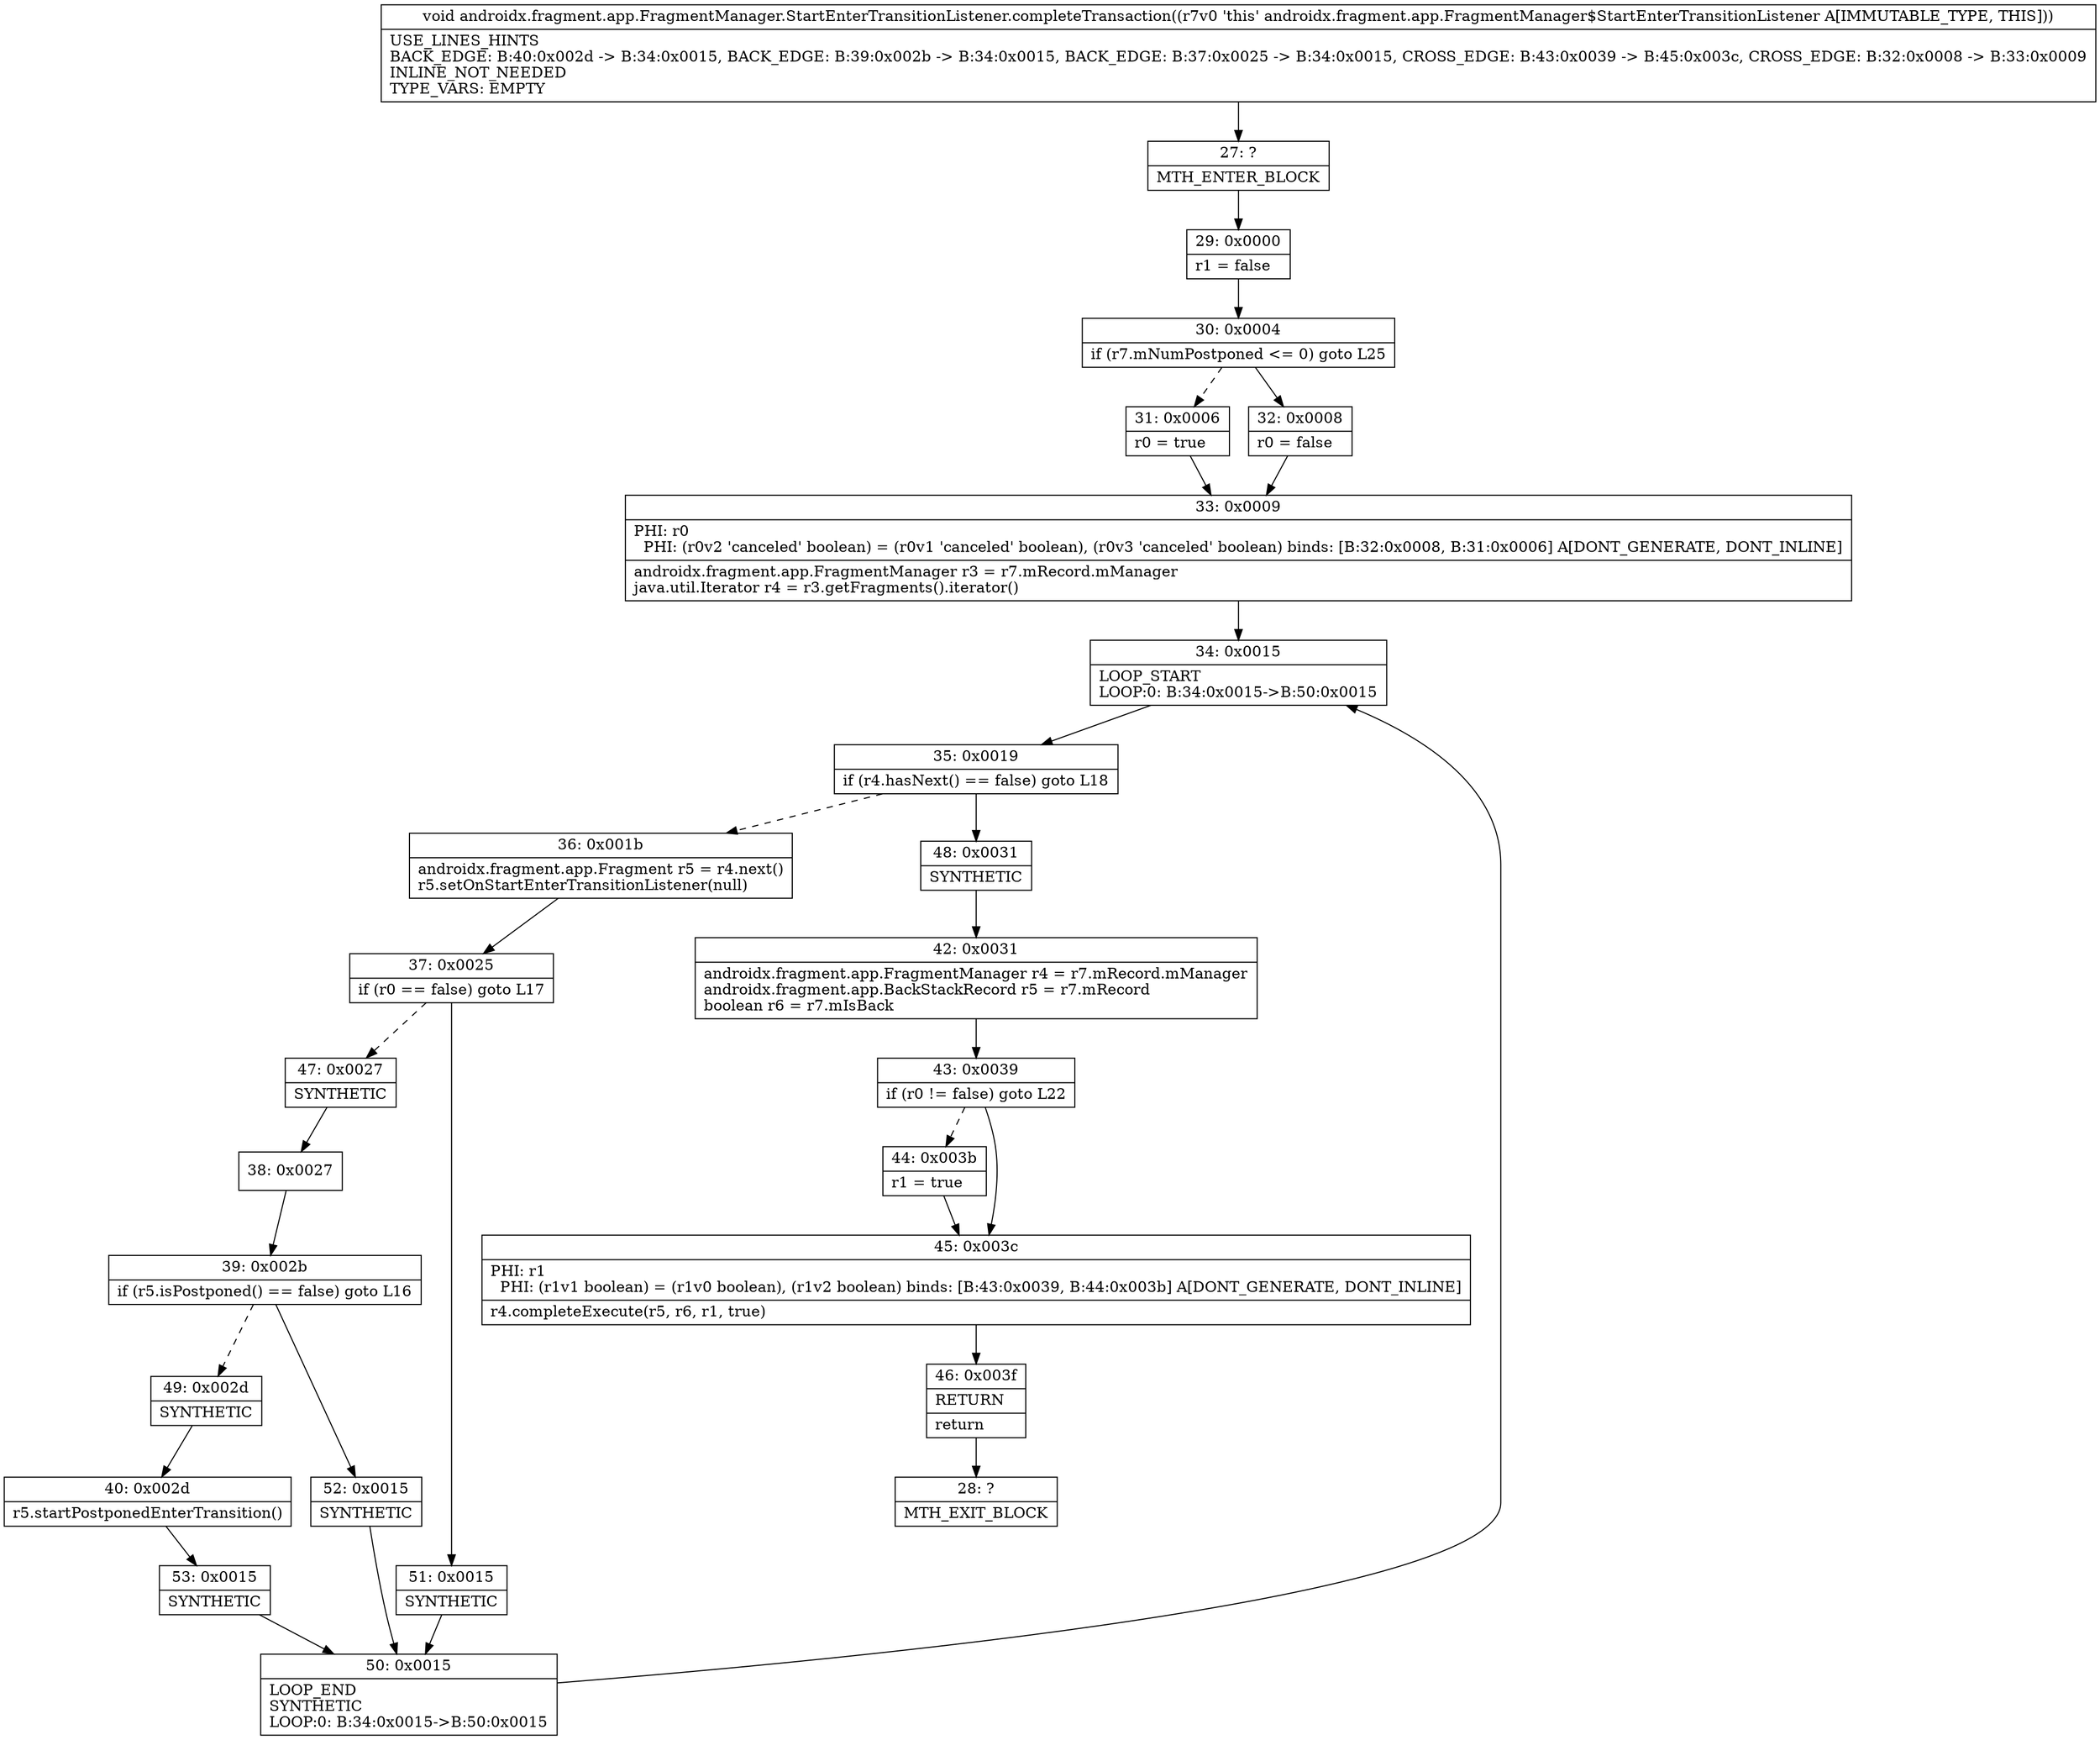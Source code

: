 digraph "CFG forandroidx.fragment.app.FragmentManager.StartEnterTransitionListener.completeTransaction()V" {
Node_27 [shape=record,label="{27\:\ ?|MTH_ENTER_BLOCK\l}"];
Node_29 [shape=record,label="{29\:\ 0x0000|r1 = false\l}"];
Node_30 [shape=record,label="{30\:\ 0x0004|if (r7.mNumPostponed \<= 0) goto L25\l}"];
Node_31 [shape=record,label="{31\:\ 0x0006|r0 = true\l}"];
Node_33 [shape=record,label="{33\:\ 0x0009|PHI: r0 \l  PHI: (r0v2 'canceled' boolean) = (r0v1 'canceled' boolean), (r0v3 'canceled' boolean) binds: [B:32:0x0008, B:31:0x0006] A[DONT_GENERATE, DONT_INLINE]\l|androidx.fragment.app.FragmentManager r3 = r7.mRecord.mManager\ljava.util.Iterator r4 = r3.getFragments().iterator()\l}"];
Node_34 [shape=record,label="{34\:\ 0x0015|LOOP_START\lLOOP:0: B:34:0x0015\-\>B:50:0x0015\l}"];
Node_35 [shape=record,label="{35\:\ 0x0019|if (r4.hasNext() == false) goto L18\l}"];
Node_36 [shape=record,label="{36\:\ 0x001b|androidx.fragment.app.Fragment r5 = r4.next()\lr5.setOnStartEnterTransitionListener(null)\l}"];
Node_37 [shape=record,label="{37\:\ 0x0025|if (r0 == false) goto L17\l}"];
Node_47 [shape=record,label="{47\:\ 0x0027|SYNTHETIC\l}"];
Node_38 [shape=record,label="{38\:\ 0x0027}"];
Node_39 [shape=record,label="{39\:\ 0x002b|if (r5.isPostponed() == false) goto L16\l}"];
Node_49 [shape=record,label="{49\:\ 0x002d|SYNTHETIC\l}"];
Node_40 [shape=record,label="{40\:\ 0x002d|r5.startPostponedEnterTransition()\l}"];
Node_53 [shape=record,label="{53\:\ 0x0015|SYNTHETIC\l}"];
Node_50 [shape=record,label="{50\:\ 0x0015|LOOP_END\lSYNTHETIC\lLOOP:0: B:34:0x0015\-\>B:50:0x0015\l}"];
Node_52 [shape=record,label="{52\:\ 0x0015|SYNTHETIC\l}"];
Node_51 [shape=record,label="{51\:\ 0x0015|SYNTHETIC\l}"];
Node_48 [shape=record,label="{48\:\ 0x0031|SYNTHETIC\l}"];
Node_42 [shape=record,label="{42\:\ 0x0031|androidx.fragment.app.FragmentManager r4 = r7.mRecord.mManager\landroidx.fragment.app.BackStackRecord r5 = r7.mRecord\lboolean r6 = r7.mIsBack\l}"];
Node_43 [shape=record,label="{43\:\ 0x0039|if (r0 != false) goto L22\l}"];
Node_44 [shape=record,label="{44\:\ 0x003b|r1 = true\l}"];
Node_45 [shape=record,label="{45\:\ 0x003c|PHI: r1 \l  PHI: (r1v1 boolean) = (r1v0 boolean), (r1v2 boolean) binds: [B:43:0x0039, B:44:0x003b] A[DONT_GENERATE, DONT_INLINE]\l|r4.completeExecute(r5, r6, r1, true)\l}"];
Node_46 [shape=record,label="{46\:\ 0x003f|RETURN\l|return\l}"];
Node_28 [shape=record,label="{28\:\ ?|MTH_EXIT_BLOCK\l}"];
Node_32 [shape=record,label="{32\:\ 0x0008|r0 = false\l}"];
MethodNode[shape=record,label="{void androidx.fragment.app.FragmentManager.StartEnterTransitionListener.completeTransaction((r7v0 'this' androidx.fragment.app.FragmentManager$StartEnterTransitionListener A[IMMUTABLE_TYPE, THIS]))  | USE_LINES_HINTS\lBACK_EDGE: B:40:0x002d \-\> B:34:0x0015, BACK_EDGE: B:39:0x002b \-\> B:34:0x0015, BACK_EDGE: B:37:0x0025 \-\> B:34:0x0015, CROSS_EDGE: B:43:0x0039 \-\> B:45:0x003c, CROSS_EDGE: B:32:0x0008 \-\> B:33:0x0009\lINLINE_NOT_NEEDED\lTYPE_VARS: EMPTY\l}"];
MethodNode -> Node_27;Node_27 -> Node_29;
Node_29 -> Node_30;
Node_30 -> Node_31[style=dashed];
Node_30 -> Node_32;
Node_31 -> Node_33;
Node_33 -> Node_34;
Node_34 -> Node_35;
Node_35 -> Node_36[style=dashed];
Node_35 -> Node_48;
Node_36 -> Node_37;
Node_37 -> Node_47[style=dashed];
Node_37 -> Node_51;
Node_47 -> Node_38;
Node_38 -> Node_39;
Node_39 -> Node_49[style=dashed];
Node_39 -> Node_52;
Node_49 -> Node_40;
Node_40 -> Node_53;
Node_53 -> Node_50;
Node_50 -> Node_34;
Node_52 -> Node_50;
Node_51 -> Node_50;
Node_48 -> Node_42;
Node_42 -> Node_43;
Node_43 -> Node_44[style=dashed];
Node_43 -> Node_45;
Node_44 -> Node_45;
Node_45 -> Node_46;
Node_46 -> Node_28;
Node_32 -> Node_33;
}

